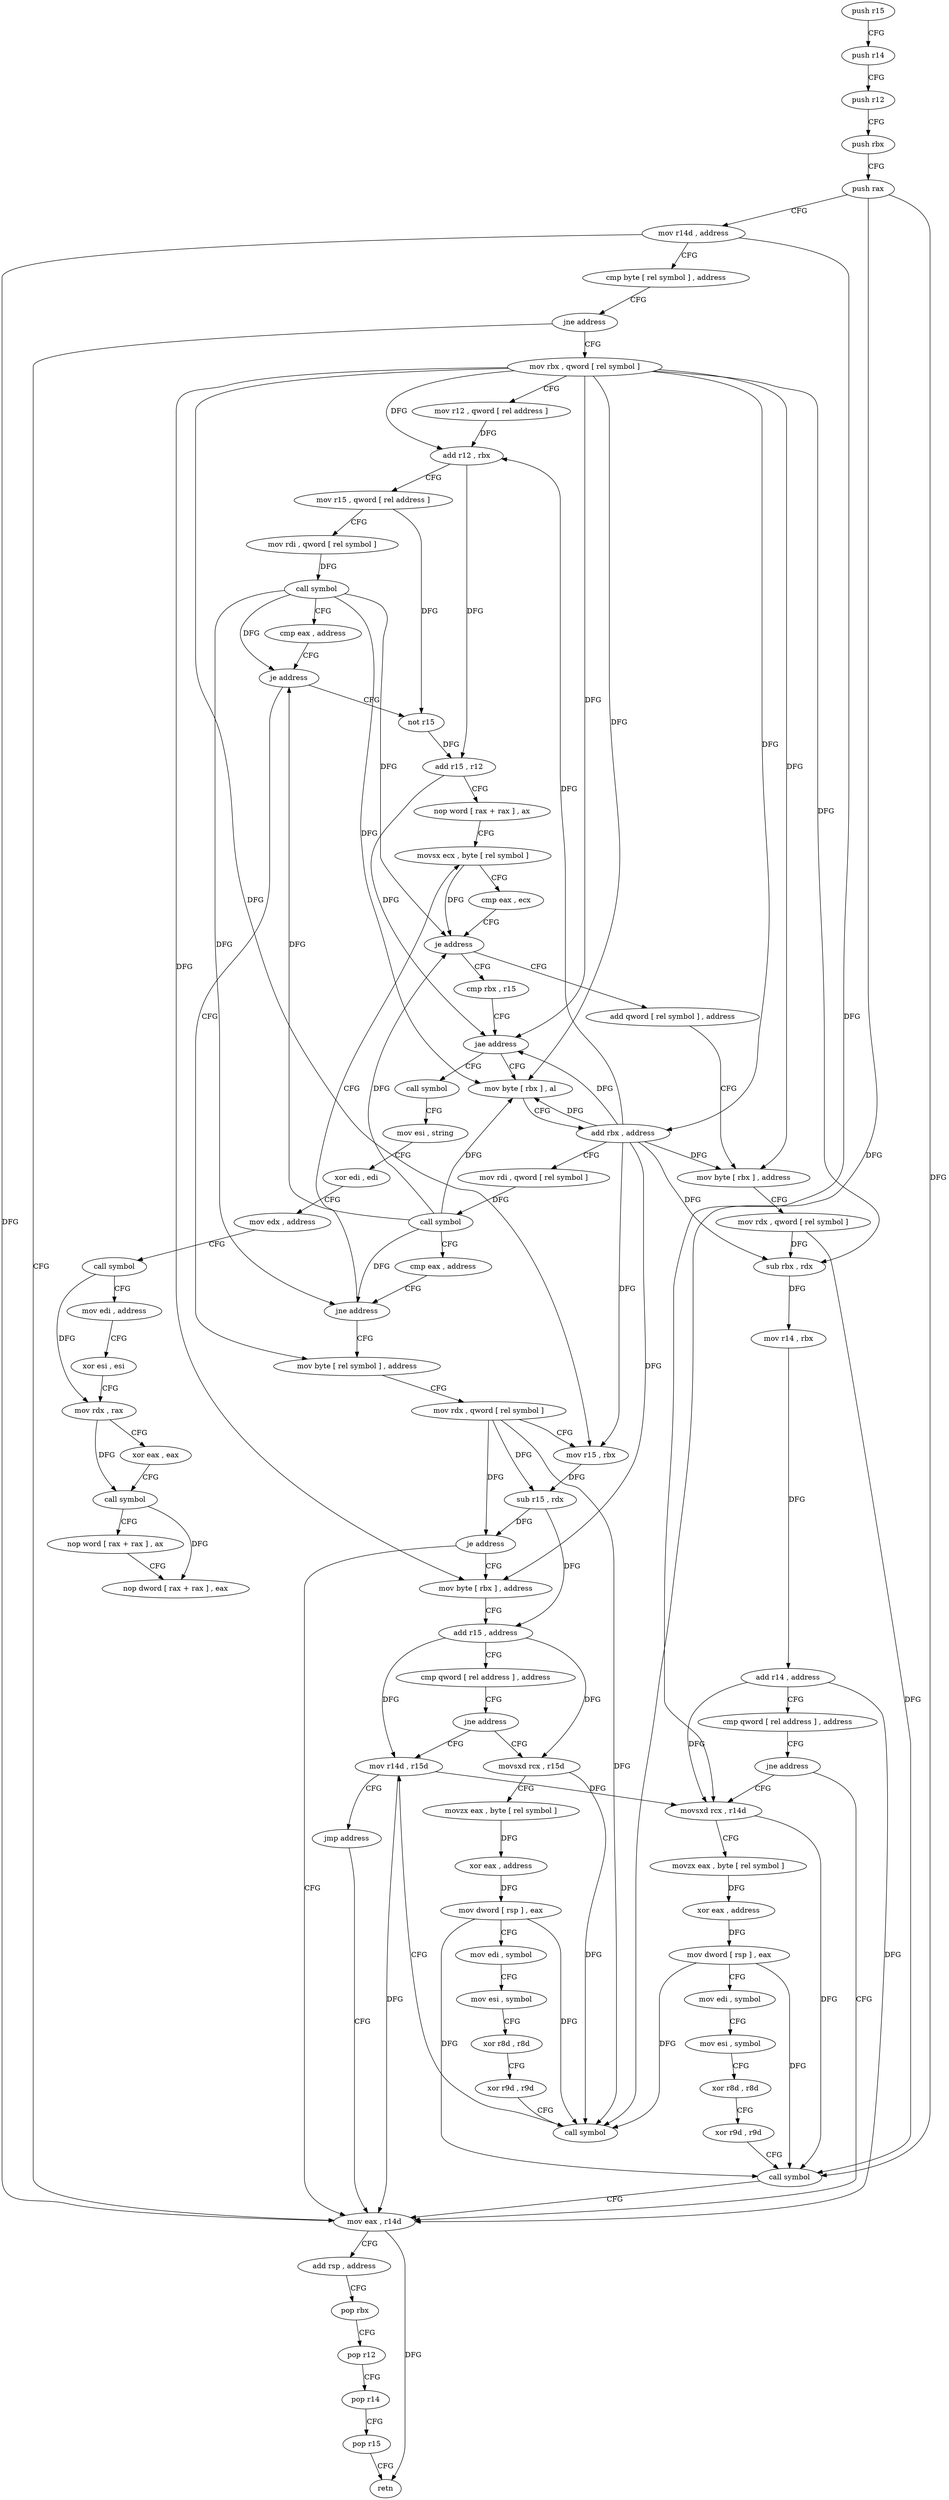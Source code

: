digraph "func" {
"4207408" [label = "push r15" ]
"4207410" [label = "push r14" ]
"4207412" [label = "push r12" ]
"4207414" [label = "push rbx" ]
"4207415" [label = "push rax" ]
"4207416" [label = "mov r14d , address" ]
"4207422" [label = "cmp byte [ rel symbol ] , address" ]
"4207429" [label = "jne address" ]
"4207691" [label = "mov eax , r14d" ]
"4207435" [label = "mov rbx , qword [ rel symbol ]" ]
"4207694" [label = "add rsp , address" ]
"4207698" [label = "pop rbx" ]
"4207699" [label = "pop r12" ]
"4207701" [label = "pop r14" ]
"4207703" [label = "pop r15" ]
"4207705" [label = "retn" ]
"4207442" [label = "mov r12 , qword [ rel address ]" ]
"4207449" [label = "add r12 , rbx" ]
"4207452" [label = "mov r15 , qword [ rel address ]" ]
"4207459" [label = "mov rdi , qword [ rel symbol ]" ]
"4207466" [label = "call symbol" ]
"4207471" [label = "cmp eax , address" ]
"4207474" [label = "je address" ]
"4207531" [label = "mov byte [ rel symbol ] , address" ]
"4207476" [label = "not r15" ]
"4207538" [label = "mov rdx , qword [ rel symbol ]" ]
"4207545" [label = "mov r15 , rbx" ]
"4207548" [label = "sub r15 , rdx" ]
"4207551" [label = "je address" ]
"4207557" [label = "mov byte [ rbx ] , address" ]
"4207479" [label = "add r15 , r12" ]
"4207482" [label = "nop word [ rax + rax ] , ax" ]
"4207488" [label = "movsx ecx , byte [ rel symbol ]" ]
"4207560" [label = "add r15 , address" ]
"4207564" [label = "cmp qword [ rel address ] , address" ]
"4207572" [label = "jne address" ]
"4207611" [label = "mov r14d , r15d" ]
"4207574" [label = "movsxd rcx , r15d" ]
"4207616" [label = "add qword [ rel symbol ] , address" ]
"4207624" [label = "mov byte [ rbx ] , address" ]
"4207627" [label = "mov rdx , qword [ rel symbol ]" ]
"4207634" [label = "sub rbx , rdx" ]
"4207637" [label = "mov r14 , rbx" ]
"4207640" [label = "add r14 , address" ]
"4207644" [label = "cmp qword [ rel address ] , address" ]
"4207652" [label = "jne address" ]
"4207654" [label = "movsxd rcx , r14d" ]
"4207499" [label = "cmp rbx , r15" ]
"4207502" [label = "jae address" ]
"4207706" [label = "call symbol" ]
"4207508" [label = "mov byte [ rbx ] , al" ]
"4207614" [label = "jmp address" ]
"4207577" [label = "movzx eax , byte [ rel symbol ]" ]
"4207584" [label = "xor eax , address" ]
"4207587" [label = "mov dword [ rsp ] , eax" ]
"4207590" [label = "mov edi , symbol" ]
"4207595" [label = "mov esi , symbol" ]
"4207600" [label = "xor r8d , r8d" ]
"4207603" [label = "xor r9d , r9d" ]
"4207606" [label = "call symbol" ]
"4207657" [label = "movzx eax , byte [ rel symbol ]" ]
"4207664" [label = "xor eax , address" ]
"4207667" [label = "mov dword [ rsp ] , eax" ]
"4207670" [label = "mov edi , symbol" ]
"4207675" [label = "mov esi , symbol" ]
"4207680" [label = "xor r8d , r8d" ]
"4207683" [label = "xor r9d , r9d" ]
"4207686" [label = "call symbol" ]
"4207711" [label = "mov esi , string" ]
"4207716" [label = "xor edi , edi" ]
"4207718" [label = "mov edx , address" ]
"4207723" [label = "call symbol" ]
"4207728" [label = "mov edi , address" ]
"4207733" [label = "xor esi , esi" ]
"4207735" [label = "mov rdx , rax" ]
"4207738" [label = "xor eax , eax" ]
"4207740" [label = "call symbol" ]
"4207745" [label = "nop word [ rax + rax ] , ax" ]
"4207755" [label = "nop dword [ rax + rax ] , eax" ]
"4207510" [label = "add rbx , address" ]
"4207514" [label = "mov rdi , qword [ rel symbol ]" ]
"4207521" [label = "call symbol" ]
"4207526" [label = "cmp eax , address" ]
"4207529" [label = "jne address" ]
"4207495" [label = "cmp eax , ecx" ]
"4207497" [label = "je address" ]
"4207408" -> "4207410" [ label = "CFG" ]
"4207410" -> "4207412" [ label = "CFG" ]
"4207412" -> "4207414" [ label = "CFG" ]
"4207414" -> "4207415" [ label = "CFG" ]
"4207415" -> "4207416" [ label = "CFG" ]
"4207415" -> "4207606" [ label = "DFG" ]
"4207415" -> "4207686" [ label = "DFG" ]
"4207416" -> "4207422" [ label = "CFG" ]
"4207416" -> "4207691" [ label = "DFG" ]
"4207416" -> "4207654" [ label = "DFG" ]
"4207422" -> "4207429" [ label = "CFG" ]
"4207429" -> "4207691" [ label = "CFG" ]
"4207429" -> "4207435" [ label = "CFG" ]
"4207691" -> "4207694" [ label = "CFG" ]
"4207691" -> "4207705" [ label = "DFG" ]
"4207435" -> "4207442" [ label = "CFG" ]
"4207435" -> "4207449" [ label = "DFG" ]
"4207435" -> "4207545" [ label = "DFG" ]
"4207435" -> "4207557" [ label = "DFG" ]
"4207435" -> "4207624" [ label = "DFG" ]
"4207435" -> "4207634" [ label = "DFG" ]
"4207435" -> "4207502" [ label = "DFG" ]
"4207435" -> "4207508" [ label = "DFG" ]
"4207435" -> "4207510" [ label = "DFG" ]
"4207694" -> "4207698" [ label = "CFG" ]
"4207698" -> "4207699" [ label = "CFG" ]
"4207699" -> "4207701" [ label = "CFG" ]
"4207701" -> "4207703" [ label = "CFG" ]
"4207703" -> "4207705" [ label = "CFG" ]
"4207442" -> "4207449" [ label = "DFG" ]
"4207449" -> "4207452" [ label = "CFG" ]
"4207449" -> "4207479" [ label = "DFG" ]
"4207452" -> "4207459" [ label = "CFG" ]
"4207452" -> "4207476" [ label = "DFG" ]
"4207459" -> "4207466" [ label = "DFG" ]
"4207466" -> "4207471" [ label = "CFG" ]
"4207466" -> "4207474" [ label = "DFG" ]
"4207466" -> "4207497" [ label = "DFG" ]
"4207466" -> "4207508" [ label = "DFG" ]
"4207466" -> "4207529" [ label = "DFG" ]
"4207471" -> "4207474" [ label = "CFG" ]
"4207474" -> "4207531" [ label = "CFG" ]
"4207474" -> "4207476" [ label = "CFG" ]
"4207531" -> "4207538" [ label = "CFG" ]
"4207476" -> "4207479" [ label = "DFG" ]
"4207538" -> "4207545" [ label = "CFG" ]
"4207538" -> "4207548" [ label = "DFG" ]
"4207538" -> "4207551" [ label = "DFG" ]
"4207538" -> "4207606" [ label = "DFG" ]
"4207545" -> "4207548" [ label = "DFG" ]
"4207548" -> "4207551" [ label = "DFG" ]
"4207548" -> "4207560" [ label = "DFG" ]
"4207551" -> "4207691" [ label = "CFG" ]
"4207551" -> "4207557" [ label = "CFG" ]
"4207557" -> "4207560" [ label = "CFG" ]
"4207479" -> "4207482" [ label = "CFG" ]
"4207479" -> "4207502" [ label = "DFG" ]
"4207482" -> "4207488" [ label = "CFG" ]
"4207488" -> "4207495" [ label = "CFG" ]
"4207488" -> "4207497" [ label = "DFG" ]
"4207560" -> "4207564" [ label = "CFG" ]
"4207560" -> "4207611" [ label = "DFG" ]
"4207560" -> "4207574" [ label = "DFG" ]
"4207564" -> "4207572" [ label = "CFG" ]
"4207572" -> "4207611" [ label = "CFG" ]
"4207572" -> "4207574" [ label = "CFG" ]
"4207611" -> "4207614" [ label = "CFG" ]
"4207611" -> "4207691" [ label = "DFG" ]
"4207611" -> "4207654" [ label = "DFG" ]
"4207574" -> "4207577" [ label = "CFG" ]
"4207574" -> "4207606" [ label = "DFG" ]
"4207616" -> "4207624" [ label = "CFG" ]
"4207624" -> "4207627" [ label = "CFG" ]
"4207627" -> "4207634" [ label = "DFG" ]
"4207627" -> "4207686" [ label = "DFG" ]
"4207634" -> "4207637" [ label = "DFG" ]
"4207637" -> "4207640" [ label = "DFG" ]
"4207640" -> "4207644" [ label = "CFG" ]
"4207640" -> "4207691" [ label = "DFG" ]
"4207640" -> "4207654" [ label = "DFG" ]
"4207644" -> "4207652" [ label = "CFG" ]
"4207652" -> "4207691" [ label = "CFG" ]
"4207652" -> "4207654" [ label = "CFG" ]
"4207654" -> "4207657" [ label = "CFG" ]
"4207654" -> "4207686" [ label = "DFG" ]
"4207499" -> "4207502" [ label = "CFG" ]
"4207502" -> "4207706" [ label = "CFG" ]
"4207502" -> "4207508" [ label = "CFG" ]
"4207706" -> "4207711" [ label = "CFG" ]
"4207508" -> "4207510" [ label = "CFG" ]
"4207614" -> "4207691" [ label = "CFG" ]
"4207577" -> "4207584" [ label = "DFG" ]
"4207584" -> "4207587" [ label = "DFG" ]
"4207587" -> "4207590" [ label = "CFG" ]
"4207587" -> "4207606" [ label = "DFG" ]
"4207587" -> "4207686" [ label = "DFG" ]
"4207590" -> "4207595" [ label = "CFG" ]
"4207595" -> "4207600" [ label = "CFG" ]
"4207600" -> "4207603" [ label = "CFG" ]
"4207603" -> "4207606" [ label = "CFG" ]
"4207606" -> "4207611" [ label = "CFG" ]
"4207657" -> "4207664" [ label = "DFG" ]
"4207664" -> "4207667" [ label = "DFG" ]
"4207667" -> "4207670" [ label = "CFG" ]
"4207667" -> "4207606" [ label = "DFG" ]
"4207667" -> "4207686" [ label = "DFG" ]
"4207670" -> "4207675" [ label = "CFG" ]
"4207675" -> "4207680" [ label = "CFG" ]
"4207680" -> "4207683" [ label = "CFG" ]
"4207683" -> "4207686" [ label = "CFG" ]
"4207686" -> "4207691" [ label = "CFG" ]
"4207711" -> "4207716" [ label = "CFG" ]
"4207716" -> "4207718" [ label = "CFG" ]
"4207718" -> "4207723" [ label = "CFG" ]
"4207723" -> "4207728" [ label = "CFG" ]
"4207723" -> "4207735" [ label = "DFG" ]
"4207728" -> "4207733" [ label = "CFG" ]
"4207733" -> "4207735" [ label = "CFG" ]
"4207735" -> "4207738" [ label = "CFG" ]
"4207735" -> "4207740" [ label = "DFG" ]
"4207738" -> "4207740" [ label = "CFG" ]
"4207740" -> "4207745" [ label = "CFG" ]
"4207740" -> "4207755" [ label = "DFG" ]
"4207745" -> "4207755" [ label = "CFG" ]
"4207510" -> "4207514" [ label = "CFG" ]
"4207510" -> "4207449" [ label = "DFG" ]
"4207510" -> "4207545" [ label = "DFG" ]
"4207510" -> "4207557" [ label = "DFG" ]
"4207510" -> "4207624" [ label = "DFG" ]
"4207510" -> "4207634" [ label = "DFG" ]
"4207510" -> "4207502" [ label = "DFG" ]
"4207510" -> "4207508" [ label = "DFG" ]
"4207514" -> "4207521" [ label = "DFG" ]
"4207521" -> "4207526" [ label = "CFG" ]
"4207521" -> "4207474" [ label = "DFG" ]
"4207521" -> "4207508" [ label = "DFG" ]
"4207521" -> "4207497" [ label = "DFG" ]
"4207521" -> "4207529" [ label = "DFG" ]
"4207526" -> "4207529" [ label = "CFG" ]
"4207529" -> "4207488" [ label = "CFG" ]
"4207529" -> "4207531" [ label = "CFG" ]
"4207495" -> "4207497" [ label = "CFG" ]
"4207497" -> "4207616" [ label = "CFG" ]
"4207497" -> "4207499" [ label = "CFG" ]
}
